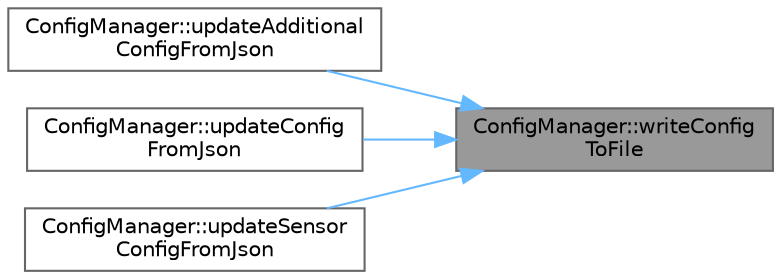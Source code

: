 digraph "ConfigManager::writeConfigToFile"
{
 // LATEX_PDF_SIZE
  bgcolor="transparent";
  edge [fontname=Helvetica,fontsize=10,labelfontname=Helvetica,labelfontsize=10];
  node [fontname=Helvetica,fontsize=10,shape=box,height=0.2,width=0.4];
  rankdir="RL";
  Node1 [id="Node000001",label="ConfigManager::writeConfig\lToFile",height=0.2,width=0.4,color="gray40", fillcolor="grey60", style="filled", fontcolor="black",tooltip=" "];
  Node1 -> Node2 [id="edge1_Node000001_Node000002",dir="back",color="steelblue1",style="solid",tooltip=" "];
  Node2 [id="Node000002",label="ConfigManager::updateAdditional\lConfigFromJson",height=0.2,width=0.4,color="grey40", fillcolor="white", style="filled",URL="$class_config_manager.html#a618fff65cef9057f5fdfd2cf8ede8781",tooltip=" "];
  Node1 -> Node3 [id="edge2_Node000001_Node000003",dir="back",color="steelblue1",style="solid",tooltip=" "];
  Node3 [id="Node000003",label="ConfigManager::updateConfig\lFromJson",height=0.2,width=0.4,color="grey40", fillcolor="white", style="filled",URL="$class_config_manager.html#abbfa7544b3ce7a29198c353ab9805e46",tooltip=" "];
  Node1 -> Node4 [id="edge3_Node000001_Node000004",dir="back",color="steelblue1",style="solid",tooltip=" "];
  Node4 [id="Node000004",label="ConfigManager::updateSensor\lConfigFromJson",height=0.2,width=0.4,color="grey40", fillcolor="white", style="filled",URL="$class_config_manager.html#a97cf9da828f2d27c76ece9371651ff77",tooltip=" "];
}
